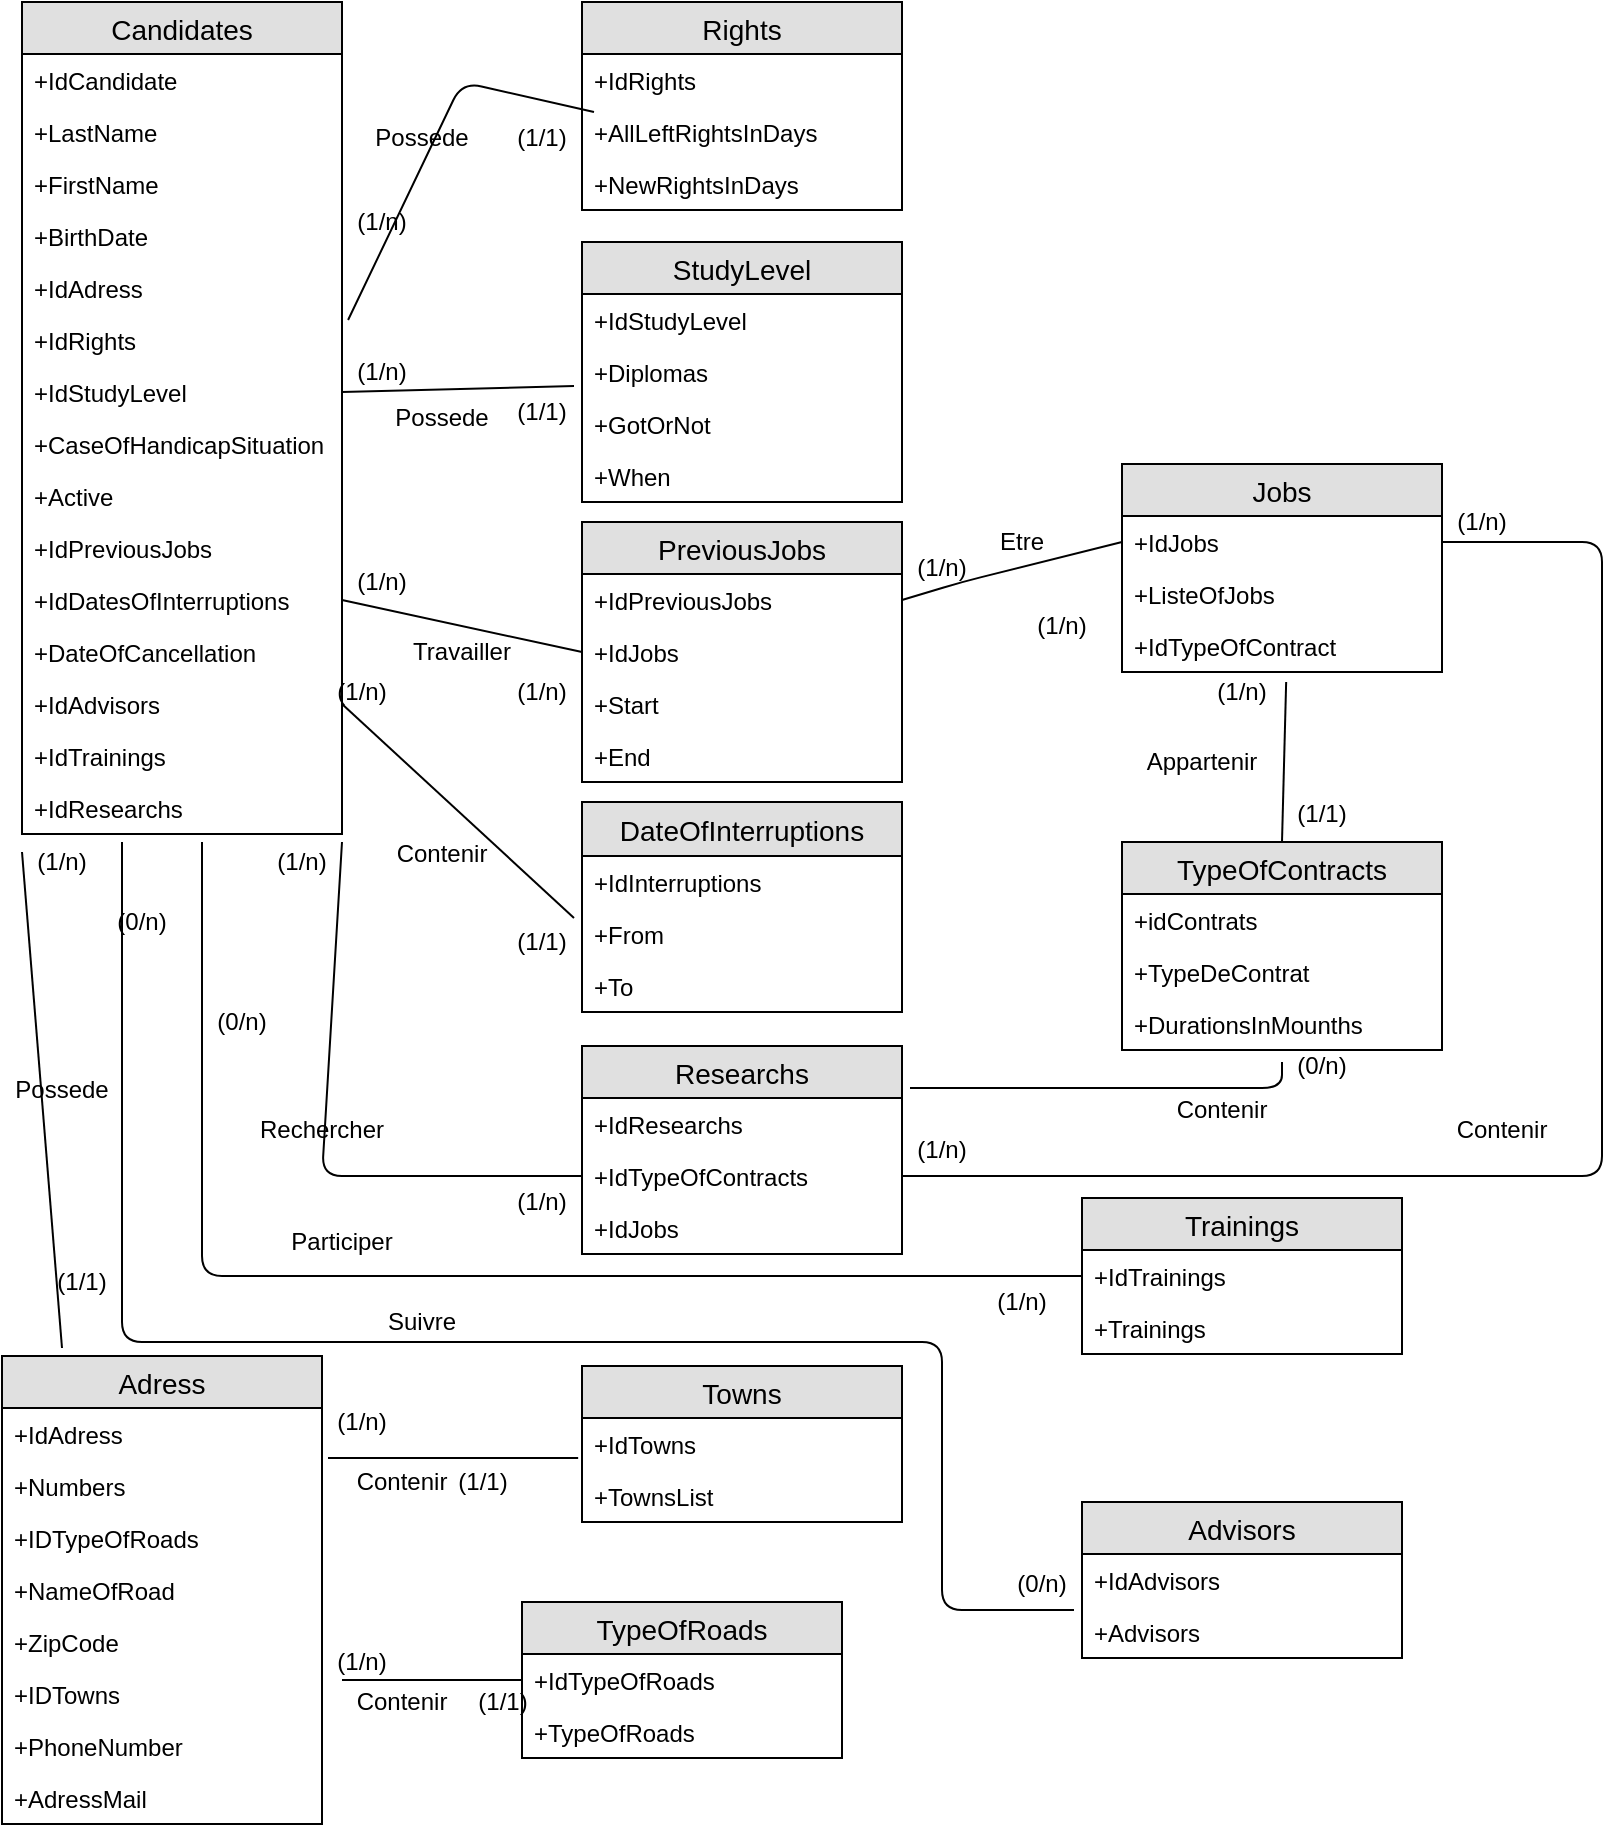 <mxfile version="12.5.3" type="github">
  <diagram id="s1Qvu9CeLnc-_US4pbAX" name="Page-1">
    <mxGraphModel dx="1039" dy="720" grid="1" gridSize="10" guides="1" tooltips="1" connect="1" arrows="1" fold="1" page="1" pageScale="1" pageWidth="827" pageHeight="1169" math="0" shadow="0">
      <root>
        <mxCell id="0"/>
        <mxCell id="1" parent="0"/>
        <mxCell id="-qMkt_h-Dio3tg8o6YvI-29" value="Candidates" style="swimlane;fontStyle=0;childLayout=stackLayout;horizontal=1;startSize=26;fillColor=#e0e0e0;horizontalStack=0;resizeParent=1;resizeParentMax=0;resizeLast=0;collapsible=1;marginBottom=0;swimlaneFillColor=#ffffff;align=center;fontSize=14;" parent="1" vertex="1">
          <mxGeometry x="10" y="10" width="160" height="416" as="geometry"/>
        </mxCell>
        <mxCell id="-qMkt_h-Dio3tg8o6YvI-30" value="+IdCandidate" style="text;strokeColor=none;fillColor=none;spacingLeft=4;spacingRight=4;overflow=hidden;rotatable=0;points=[[0,0.5],[1,0.5]];portConstraint=eastwest;fontSize=12;" parent="-qMkt_h-Dio3tg8o6YvI-29" vertex="1">
          <mxGeometry y="26" width="160" height="26" as="geometry"/>
        </mxCell>
        <mxCell id="-qMkt_h-Dio3tg8o6YvI-31" value="+LastName" style="text;strokeColor=none;fillColor=none;spacingLeft=4;spacingRight=4;overflow=hidden;rotatable=0;points=[[0,0.5],[1,0.5]];portConstraint=eastwest;fontSize=12;" parent="-qMkt_h-Dio3tg8o6YvI-29" vertex="1">
          <mxGeometry y="52" width="160" height="26" as="geometry"/>
        </mxCell>
        <mxCell id="-qMkt_h-Dio3tg8o6YvI-32" value="+FirstName" style="text;strokeColor=none;fillColor=none;spacingLeft=4;spacingRight=4;overflow=hidden;rotatable=0;points=[[0,0.5],[1,0.5]];portConstraint=eastwest;fontSize=12;" parent="-qMkt_h-Dio3tg8o6YvI-29" vertex="1">
          <mxGeometry y="78" width="160" height="26" as="geometry"/>
        </mxCell>
        <mxCell id="-qMkt_h-Dio3tg8o6YvI-128" value="+BirthDate" style="text;strokeColor=none;fillColor=none;spacingLeft=4;spacingRight=4;overflow=hidden;rotatable=0;points=[[0,0.5],[1,0.5]];portConstraint=eastwest;fontSize=12;fontColor=#000000;" parent="-qMkt_h-Dio3tg8o6YvI-29" vertex="1">
          <mxGeometry y="104" width="160" height="26" as="geometry"/>
        </mxCell>
        <mxCell id="SBeB9jDC49FFSnGJznRm-3" value="+IdAdress&#xa;" style="text;strokeColor=none;fillColor=none;spacingLeft=4;spacingRight=4;overflow=hidden;rotatable=0;points=[[0,0.5],[1,0.5]];portConstraint=eastwest;fontSize=12;fontColor=#000000;" parent="-qMkt_h-Dio3tg8o6YvI-29" vertex="1">
          <mxGeometry y="130" width="160" height="26" as="geometry"/>
        </mxCell>
        <mxCell id="-qMkt_h-Dio3tg8o6YvI-36" value="+IdRights" style="text;strokeColor=none;fillColor=none;spacingLeft=4;spacingRight=4;overflow=hidden;rotatable=0;points=[[0,0.5],[1,0.5]];portConstraint=eastwest;fontSize=12;fontColor=#000000;" parent="-qMkt_h-Dio3tg8o6YvI-29" vertex="1">
          <mxGeometry y="156" width="160" height="26" as="geometry"/>
        </mxCell>
        <mxCell id="-qMkt_h-Dio3tg8o6YvI-134" value="+IdStudyLevel" style="text;strokeColor=none;fillColor=none;spacingLeft=4;spacingRight=4;overflow=hidden;rotatable=0;points=[[0,0.5],[1,0.5]];portConstraint=eastwest;fontSize=12;fontColor=#000000;" parent="-qMkt_h-Dio3tg8o6YvI-29" vertex="1">
          <mxGeometry y="182" width="160" height="26" as="geometry"/>
        </mxCell>
        <mxCell id="-qMkt_h-Dio3tg8o6YvI-140" value="+CaseOfHandicapSituation" style="text;strokeColor=none;fillColor=none;spacingLeft=4;spacingRight=4;overflow=hidden;rotatable=0;points=[[0,0.5],[1,0.5]];portConstraint=eastwest;fontSize=12;fontColor=#000000;" parent="-qMkt_h-Dio3tg8o6YvI-29" vertex="1">
          <mxGeometry y="208" width="160" height="26" as="geometry"/>
        </mxCell>
        <mxCell id="-qMkt_h-Dio3tg8o6YvI-34" value="+Active" style="text;strokeColor=none;fillColor=none;spacingLeft=4;spacingRight=4;overflow=hidden;rotatable=0;points=[[0,0.5],[1,0.5]];portConstraint=eastwest;fontSize=12;" parent="-qMkt_h-Dio3tg8o6YvI-29" vertex="1">
          <mxGeometry y="234" width="160" height="26" as="geometry"/>
        </mxCell>
        <mxCell id="-qMkt_h-Dio3tg8o6YvI-40" value="+IdPreviousJobs" style="text;strokeColor=none;fillColor=none;spacingLeft=4;spacingRight=4;overflow=hidden;rotatable=0;points=[[0,0.5],[1,0.5]];portConstraint=eastwest;fontSize=12;fontColor=#000000;" parent="-qMkt_h-Dio3tg8o6YvI-29" vertex="1">
          <mxGeometry y="260" width="160" height="26" as="geometry"/>
        </mxCell>
        <mxCell id="-qMkt_h-Dio3tg8o6YvI-76" value="+IdDatesOfInterruptions&#xa;" style="text;strokeColor=none;fillColor=none;spacingLeft=4;spacingRight=4;overflow=hidden;rotatable=0;points=[[0,0.5],[1,0.5]];portConstraint=eastwest;fontSize=12;fontColor=#000000;" parent="-qMkt_h-Dio3tg8o6YvI-29" vertex="1">
          <mxGeometry y="286" width="160" height="26" as="geometry"/>
        </mxCell>
        <mxCell id="-qMkt_h-Dio3tg8o6YvI-72" value="+DateOfCancellation&#xa;" style="text;strokeColor=none;fillColor=none;spacingLeft=4;spacingRight=4;overflow=hidden;rotatable=0;points=[[0,0.5],[1,0.5]];portConstraint=eastwest;fontSize=12;fontColor=#000000;" parent="-qMkt_h-Dio3tg8o6YvI-29" vertex="1">
          <mxGeometry y="312" width="160" height="26" as="geometry"/>
        </mxCell>
        <mxCell id="-qMkt_h-Dio3tg8o6YvI-37" value="+IdAdvisors" style="text;strokeColor=none;fillColor=none;spacingLeft=4;spacingRight=4;overflow=hidden;rotatable=0;points=[[0,0.5],[1,0.5]];portConstraint=eastwest;fontSize=12;fontColor=#000000;" parent="-qMkt_h-Dio3tg8o6YvI-29" vertex="1">
          <mxGeometry y="338" width="160" height="26" as="geometry"/>
        </mxCell>
        <mxCell id="-qMkt_h-Dio3tg8o6YvI-38" value="+IdTrainings" style="text;strokeColor=none;fillColor=none;spacingLeft=4;spacingRight=4;overflow=hidden;rotatable=0;points=[[0,0.5],[1,0.5]];portConstraint=eastwest;fontSize=12;fontColor=#000000;" parent="-qMkt_h-Dio3tg8o6YvI-29" vertex="1">
          <mxGeometry y="364" width="160" height="26" as="geometry"/>
        </mxCell>
        <mxCell id="-qMkt_h-Dio3tg8o6YvI-39" value="+IdResearchs" style="text;strokeColor=none;fillColor=none;spacingLeft=4;spacingRight=4;overflow=hidden;rotatable=0;points=[[0,0.5],[1,0.5]];portConstraint=eastwest;fontSize=12;fontColor=#000000;" parent="-qMkt_h-Dio3tg8o6YvI-29" vertex="1">
          <mxGeometry y="390" width="160" height="26" as="geometry"/>
        </mxCell>
        <mxCell id="-qMkt_h-Dio3tg8o6YvI-61" value="Rights" style="swimlane;fontStyle=0;childLayout=stackLayout;horizontal=1;startSize=26;fillColor=#e0e0e0;horizontalStack=0;resizeParent=1;resizeParentMax=0;resizeLast=0;collapsible=1;marginBottom=0;swimlaneFillColor=#ffffff;align=center;fontSize=14;" parent="1" vertex="1">
          <mxGeometry x="290" y="10" width="160" height="104" as="geometry"/>
        </mxCell>
        <mxCell id="-qMkt_h-Dio3tg8o6YvI-62" value="+IdRights" style="text;strokeColor=none;fillColor=none;spacingLeft=4;spacingRight=4;overflow=hidden;rotatable=0;points=[[0,0.5],[1,0.5]];portConstraint=eastwest;fontSize=12;" parent="-qMkt_h-Dio3tg8o6YvI-61" vertex="1">
          <mxGeometry y="26" width="160" height="26" as="geometry"/>
        </mxCell>
        <mxCell id="-qMkt_h-Dio3tg8o6YvI-63" value="+AllLeftRightsInDays" style="text;strokeColor=none;fillColor=none;spacingLeft=4;spacingRight=4;overflow=hidden;rotatable=0;points=[[0,0.5],[1,0.5]];portConstraint=eastwest;fontSize=12;" parent="-qMkt_h-Dio3tg8o6YvI-61" vertex="1">
          <mxGeometry y="52" width="160" height="26" as="geometry"/>
        </mxCell>
        <mxCell id="-qMkt_h-Dio3tg8o6YvI-91" value="+NewRightsInDays" style="text;strokeColor=none;fillColor=none;spacingLeft=4;spacingRight=4;overflow=hidden;rotatable=0;points=[[0,0.5],[1,0.5]];portConstraint=eastwest;fontSize=12;" parent="-qMkt_h-Dio3tg8o6YvI-61" vertex="1">
          <mxGeometry y="78" width="160" height="26" as="geometry"/>
        </mxCell>
        <mxCell id="-qMkt_h-Dio3tg8o6YvI-64" value="Advisors" style="swimlane;fontStyle=0;childLayout=stackLayout;horizontal=1;startSize=26;fillColor=#e0e0e0;horizontalStack=0;resizeParent=1;resizeParentMax=0;resizeLast=0;collapsible=1;marginBottom=0;swimlaneFillColor=#ffffff;align=center;fontSize=14;" parent="1" vertex="1">
          <mxGeometry x="540" y="760" width="160" height="78" as="geometry"/>
        </mxCell>
        <mxCell id="-qMkt_h-Dio3tg8o6YvI-65" value="+IdAdvisors" style="text;strokeColor=none;fillColor=none;spacingLeft=4;spacingRight=4;overflow=hidden;rotatable=0;points=[[0,0.5],[1,0.5]];portConstraint=eastwest;fontSize=12;" parent="-qMkt_h-Dio3tg8o6YvI-64" vertex="1">
          <mxGeometry y="26" width="160" height="26" as="geometry"/>
        </mxCell>
        <mxCell id="-qMkt_h-Dio3tg8o6YvI-66" value="+Advisors" style="text;strokeColor=none;fillColor=none;spacingLeft=4;spacingRight=4;overflow=hidden;rotatable=0;points=[[0,0.5],[1,0.5]];portConstraint=eastwest;fontSize=12;" parent="-qMkt_h-Dio3tg8o6YvI-64" vertex="1">
          <mxGeometry y="52" width="160" height="26" as="geometry"/>
        </mxCell>
        <mxCell id="-qMkt_h-Dio3tg8o6YvI-68" value="Trainings" style="swimlane;fontStyle=0;childLayout=stackLayout;horizontal=1;startSize=26;fillColor=#e0e0e0;horizontalStack=0;resizeParent=1;resizeParentMax=0;resizeLast=0;collapsible=1;marginBottom=0;swimlaneFillColor=#ffffff;align=center;fontSize=14;" parent="1" vertex="1">
          <mxGeometry x="540" y="608" width="160" height="78" as="geometry"/>
        </mxCell>
        <mxCell id="-qMkt_h-Dio3tg8o6YvI-69" value="+IdTrainings" style="text;strokeColor=none;fillColor=none;spacingLeft=4;spacingRight=4;overflow=hidden;rotatable=0;points=[[0,0.5],[1,0.5]];portConstraint=eastwest;fontSize=12;" parent="-qMkt_h-Dio3tg8o6YvI-68" vertex="1">
          <mxGeometry y="26" width="160" height="26" as="geometry"/>
        </mxCell>
        <mxCell id="-qMkt_h-Dio3tg8o6YvI-70" value="+Trainings" style="text;strokeColor=none;fillColor=none;spacingLeft=4;spacingRight=4;overflow=hidden;rotatable=0;points=[[0,0.5],[1,0.5]];portConstraint=eastwest;fontSize=12;" parent="-qMkt_h-Dio3tg8o6YvI-68" vertex="1">
          <mxGeometry y="52" width="160" height="26" as="geometry"/>
        </mxCell>
        <mxCell id="-qMkt_h-Dio3tg8o6YvI-77" value="DateOfInterruptions" style="swimlane;fontStyle=0;childLayout=stackLayout;horizontal=1;startSize=27;fillColor=#e0e0e0;horizontalStack=0;resizeParent=1;resizeParentMax=0;resizeLast=0;collapsible=1;marginBottom=0;swimlaneFillColor=#ffffff;align=center;fontSize=14;" parent="1" vertex="1">
          <mxGeometry x="290" y="410" width="160" height="105" as="geometry"/>
        </mxCell>
        <mxCell id="-qMkt_h-Dio3tg8o6YvI-78" value="+IdInterruptions" style="text;strokeColor=none;fillColor=none;spacingLeft=4;spacingRight=4;overflow=hidden;rotatable=0;points=[[0,0.5],[1,0.5]];portConstraint=eastwest;fontSize=12;fontStyle=0" parent="-qMkt_h-Dio3tg8o6YvI-77" vertex="1">
          <mxGeometry y="27" width="160" height="26" as="geometry"/>
        </mxCell>
        <mxCell id="-qMkt_h-Dio3tg8o6YvI-79" value="+From" style="text;strokeColor=none;fillColor=none;spacingLeft=4;spacingRight=4;overflow=hidden;rotatable=0;points=[[0,0.5],[1,0.5]];portConstraint=eastwest;fontSize=12;" parent="-qMkt_h-Dio3tg8o6YvI-77" vertex="1">
          <mxGeometry y="53" width="160" height="26" as="geometry"/>
        </mxCell>
        <mxCell id="SBeB9jDC49FFSnGJznRm-2" value="+To" style="text;strokeColor=none;fillColor=none;spacingLeft=4;spacingRight=4;overflow=hidden;rotatable=0;points=[[0,0.5],[1,0.5]];portConstraint=eastwest;fontSize=12;" parent="-qMkt_h-Dio3tg8o6YvI-77" vertex="1">
          <mxGeometry y="79" width="160" height="26" as="geometry"/>
        </mxCell>
        <mxCell id="-qMkt_h-Dio3tg8o6YvI-80" value="Researchs" style="swimlane;fontStyle=0;childLayout=stackLayout;horizontal=1;startSize=26;fillColor=#e0e0e0;horizontalStack=0;resizeParent=1;resizeParentMax=0;resizeLast=0;collapsible=1;marginBottom=0;swimlaneFillColor=#ffffff;align=center;fontSize=14;" parent="1" vertex="1">
          <mxGeometry x="290" y="532" width="160" height="104" as="geometry"/>
        </mxCell>
        <mxCell id="-qMkt_h-Dio3tg8o6YvI-81" value="+IdResearchs" style="text;strokeColor=none;fillColor=none;spacingLeft=4;spacingRight=4;overflow=hidden;rotatable=0;points=[[0,0.5],[1,0.5]];portConstraint=eastwest;fontSize=12;" parent="-qMkt_h-Dio3tg8o6YvI-80" vertex="1">
          <mxGeometry y="26" width="160" height="26" as="geometry"/>
        </mxCell>
        <mxCell id="-qMkt_h-Dio3tg8o6YvI-82" value="+IdTypeOfContracts" style="text;strokeColor=none;fillColor=none;spacingLeft=4;spacingRight=4;overflow=hidden;rotatable=0;points=[[0,0.5],[1,0.5]];portConstraint=eastwest;fontSize=12;" parent="-qMkt_h-Dio3tg8o6YvI-80" vertex="1">
          <mxGeometry y="52" width="160" height="26" as="geometry"/>
        </mxCell>
        <mxCell id="-qMkt_h-Dio3tg8o6YvI-133" value="+IdJobs" style="text;strokeColor=none;fillColor=none;spacingLeft=4;spacingRight=4;overflow=hidden;rotatable=0;points=[[0,0.5],[1,0.5]];portConstraint=eastwest;fontSize=12;" parent="-qMkt_h-Dio3tg8o6YvI-80" vertex="1">
          <mxGeometry y="78" width="160" height="26" as="geometry"/>
        </mxCell>
        <mxCell id="-qMkt_h-Dio3tg8o6YvI-84" value="TypeOfContracts" style="swimlane;fontStyle=0;childLayout=stackLayout;horizontal=1;startSize=26;fillColor=#e0e0e0;horizontalStack=0;resizeParent=1;resizeParentMax=0;resizeLast=0;collapsible=1;marginBottom=0;swimlaneFillColor=#ffffff;align=center;fontSize=14;" parent="1" vertex="1">
          <mxGeometry x="560" y="430" width="160" height="104" as="geometry"/>
        </mxCell>
        <mxCell id="-qMkt_h-Dio3tg8o6YvI-85" value="+idContrats" style="text;strokeColor=none;fillColor=none;spacingLeft=4;spacingRight=4;overflow=hidden;rotatable=0;points=[[0,0.5],[1,0.5]];portConstraint=eastwest;fontSize=12;" parent="-qMkt_h-Dio3tg8o6YvI-84" vertex="1">
          <mxGeometry y="26" width="160" height="26" as="geometry"/>
        </mxCell>
        <mxCell id="-qMkt_h-Dio3tg8o6YvI-86" value="+TypeDeContrat" style="text;strokeColor=none;fillColor=none;spacingLeft=4;spacingRight=4;overflow=hidden;rotatable=0;points=[[0,0.5],[1,0.5]];portConstraint=eastwest;fontSize=12;" parent="-qMkt_h-Dio3tg8o6YvI-84" vertex="1">
          <mxGeometry y="52" width="160" height="26" as="geometry"/>
        </mxCell>
        <mxCell id="-qMkt_h-Dio3tg8o6YvI-87" value="+DurationsInMounths" style="text;strokeColor=none;fillColor=none;spacingLeft=4;spacingRight=4;overflow=hidden;rotatable=0;points=[[0,0.5],[1,0.5]];portConstraint=eastwest;fontSize=12;" parent="-qMkt_h-Dio3tg8o6YvI-84" vertex="1">
          <mxGeometry y="78" width="160" height="26" as="geometry"/>
        </mxCell>
        <mxCell id="-qMkt_h-Dio3tg8o6YvI-93" value="PreviousJobs" style="swimlane;fontStyle=0;childLayout=stackLayout;horizontal=1;startSize=26;fillColor=#e0e0e0;horizontalStack=0;resizeParent=1;resizeParentMax=0;resizeLast=0;collapsible=1;marginBottom=0;swimlaneFillColor=#ffffff;align=center;fontSize=14;" parent="1" vertex="1">
          <mxGeometry x="290" y="270" width="160" height="130" as="geometry"/>
        </mxCell>
        <mxCell id="-qMkt_h-Dio3tg8o6YvI-94" value="+IdPreviousJobs" style="text;strokeColor=none;fillColor=none;spacingLeft=4;spacingRight=4;overflow=hidden;rotatable=0;points=[[0,0.5],[1,0.5]];portConstraint=eastwest;fontSize=12;" parent="-qMkt_h-Dio3tg8o6YvI-93" vertex="1">
          <mxGeometry y="26" width="160" height="26" as="geometry"/>
        </mxCell>
        <mxCell id="-qMkt_h-Dio3tg8o6YvI-95" value="+IdJobs" style="text;strokeColor=none;fillColor=none;spacingLeft=4;spacingRight=4;overflow=hidden;rotatable=0;points=[[0,0.5],[1,0.5]];portConstraint=eastwest;fontSize=12;" parent="-qMkt_h-Dio3tg8o6YvI-93" vertex="1">
          <mxGeometry y="52" width="160" height="26" as="geometry"/>
        </mxCell>
        <mxCell id="-qMkt_h-Dio3tg8o6YvI-96" value="+Start" style="text;strokeColor=none;fillColor=none;spacingLeft=4;spacingRight=4;overflow=hidden;rotatable=0;points=[[0,0.5],[1,0.5]];portConstraint=eastwest;fontSize=12;" parent="-qMkt_h-Dio3tg8o6YvI-93" vertex="1">
          <mxGeometry y="78" width="160" height="26" as="geometry"/>
        </mxCell>
        <mxCell id="SBeB9jDC49FFSnGJznRm-53" value="+End" style="text;strokeColor=none;fillColor=none;spacingLeft=4;spacingRight=4;overflow=hidden;rotatable=0;points=[[0,0.5],[1,0.5]];portConstraint=eastwest;fontSize=12;" parent="-qMkt_h-Dio3tg8o6YvI-93" vertex="1">
          <mxGeometry y="104" width="160" height="26" as="geometry"/>
        </mxCell>
        <mxCell id="-qMkt_h-Dio3tg8o6YvI-98" value="Jobs" style="swimlane;fontStyle=0;childLayout=stackLayout;horizontal=1;startSize=26;fillColor=#e0e0e0;horizontalStack=0;resizeParent=1;resizeParentMax=0;resizeLast=0;collapsible=1;marginBottom=0;swimlaneFillColor=#ffffff;align=center;fontSize=14;" parent="1" vertex="1">
          <mxGeometry x="560" y="241" width="160" height="104" as="geometry"/>
        </mxCell>
        <mxCell id="-qMkt_h-Dio3tg8o6YvI-99" value="+IdJobs" style="text;strokeColor=none;fillColor=none;spacingLeft=4;spacingRight=4;overflow=hidden;rotatable=0;points=[[0,0.5],[1,0.5]];portConstraint=eastwest;fontSize=12;fontStyle=0" parent="-qMkt_h-Dio3tg8o6YvI-98" vertex="1">
          <mxGeometry y="26" width="160" height="26" as="geometry"/>
        </mxCell>
        <mxCell id="-qMkt_h-Dio3tg8o6YvI-100" value="+ListeOfJobs" style="text;strokeColor=none;fillColor=none;spacingLeft=4;spacingRight=4;overflow=hidden;rotatable=0;points=[[0,0.5],[1,0.5]];portConstraint=eastwest;fontSize=12;" parent="-qMkt_h-Dio3tg8o6YvI-98" vertex="1">
          <mxGeometry y="52" width="160" height="26" as="geometry"/>
        </mxCell>
        <mxCell id="-qMkt_h-Dio3tg8o6YvI-139" value="+IdTypeOfContract" style="text;strokeColor=none;fillColor=none;spacingLeft=4;spacingRight=4;overflow=hidden;rotatable=0;points=[[0,0.5],[1,0.5]];portConstraint=eastwest;fontSize=12;" parent="-qMkt_h-Dio3tg8o6YvI-98" vertex="1">
          <mxGeometry y="78" width="160" height="26" as="geometry"/>
        </mxCell>
        <mxCell id="-qMkt_h-Dio3tg8o6YvI-106" value="Adress" style="swimlane;fontStyle=0;childLayout=stackLayout;horizontal=1;startSize=26;fillColor=#e0e0e0;horizontalStack=0;resizeParent=1;resizeParentMax=0;resizeLast=0;collapsible=1;marginBottom=0;swimlaneFillColor=#ffffff;align=center;fontSize=14;" parent="1" vertex="1">
          <mxGeometry y="687" width="160" height="234" as="geometry"/>
        </mxCell>
        <mxCell id="-qMkt_h-Dio3tg8o6YvI-107" value="+IdAdress" style="text;strokeColor=none;fillColor=none;spacingLeft=4;spacingRight=4;overflow=hidden;rotatable=0;points=[[0,0.5],[1,0.5]];portConstraint=eastwest;fontSize=12;" parent="-qMkt_h-Dio3tg8o6YvI-106" vertex="1">
          <mxGeometry y="26" width="160" height="26" as="geometry"/>
        </mxCell>
        <mxCell id="-qMkt_h-Dio3tg8o6YvI-108" value="+Numbers" style="text;strokeColor=none;fillColor=none;spacingLeft=4;spacingRight=4;overflow=hidden;rotatable=0;points=[[0,0.5],[1,0.5]];portConstraint=eastwest;fontSize=12;" parent="-qMkt_h-Dio3tg8o6YvI-106" vertex="1">
          <mxGeometry y="52" width="160" height="26" as="geometry"/>
        </mxCell>
        <mxCell id="-qMkt_h-Dio3tg8o6YvI-109" value="+IDTypeOfRoads" style="text;strokeColor=none;fillColor=none;spacingLeft=4;spacingRight=4;overflow=hidden;rotatable=0;points=[[0,0.5],[1,0.5]];portConstraint=eastwest;fontSize=12;" parent="-qMkt_h-Dio3tg8o6YvI-106" vertex="1">
          <mxGeometry y="78" width="160" height="26" as="geometry"/>
        </mxCell>
        <mxCell id="-qMkt_h-Dio3tg8o6YvI-119" value="+NameOfRoad" style="text;strokeColor=none;fillColor=none;spacingLeft=4;spacingRight=4;overflow=hidden;rotatable=0;points=[[0,0.5],[1,0.5]];portConstraint=eastwest;fontSize=12;" parent="-qMkt_h-Dio3tg8o6YvI-106" vertex="1">
          <mxGeometry y="104" width="160" height="26" as="geometry"/>
        </mxCell>
        <mxCell id="-qMkt_h-Dio3tg8o6YvI-120" value="+ZipCode" style="text;strokeColor=none;fillColor=none;spacingLeft=4;spacingRight=4;overflow=hidden;rotatable=0;points=[[0,0.5],[1,0.5]];portConstraint=eastwest;fontSize=12;" parent="-qMkt_h-Dio3tg8o6YvI-106" vertex="1">
          <mxGeometry y="130" width="160" height="26" as="geometry"/>
        </mxCell>
        <mxCell id="-qMkt_h-Dio3tg8o6YvI-121" value="+IDTowns" style="text;strokeColor=none;fillColor=none;spacingLeft=4;spacingRight=4;overflow=hidden;rotatable=0;points=[[0,0.5],[1,0.5]];portConstraint=eastwest;fontSize=12;" parent="-qMkt_h-Dio3tg8o6YvI-106" vertex="1">
          <mxGeometry y="156" width="160" height="26" as="geometry"/>
        </mxCell>
        <mxCell id="-qMkt_h-Dio3tg8o6YvI-110" value="+PhoneNumber" style="text;strokeColor=none;fillColor=none;spacingLeft=4;spacingRight=4;overflow=hidden;rotatable=0;points=[[0,0.5],[1,0.5]];portConstraint=eastwest;fontSize=12;" parent="-qMkt_h-Dio3tg8o6YvI-106" vertex="1">
          <mxGeometry y="182" width="160" height="26" as="geometry"/>
        </mxCell>
        <mxCell id="-qMkt_h-Dio3tg8o6YvI-111" value="+AdressMail" style="text;strokeColor=none;fillColor=none;spacingLeft=4;spacingRight=4;overflow=hidden;rotatable=0;points=[[0,0.5],[1,0.5]];portConstraint=eastwest;fontSize=12;" parent="-qMkt_h-Dio3tg8o6YvI-106" vertex="1">
          <mxGeometry y="208" width="160" height="26" as="geometry"/>
        </mxCell>
        <mxCell id="-qMkt_h-Dio3tg8o6YvI-115" value="TypeOfRoads" style="swimlane;fontStyle=0;childLayout=stackLayout;horizontal=1;startSize=26;fillColor=#e0e0e0;horizontalStack=0;resizeParent=1;resizeParentMax=0;resizeLast=0;collapsible=1;marginBottom=0;swimlaneFillColor=#ffffff;align=center;fontSize=14;" parent="1" vertex="1">
          <mxGeometry x="260" y="810" width="160" height="78" as="geometry"/>
        </mxCell>
        <mxCell id="-qMkt_h-Dio3tg8o6YvI-116" value="+IdTypeOfRoads" style="text;strokeColor=none;fillColor=none;spacingLeft=4;spacingRight=4;overflow=hidden;rotatable=0;points=[[0,0.5],[1,0.5]];portConstraint=eastwest;fontSize=12;fontStyle=0" parent="-qMkt_h-Dio3tg8o6YvI-115" vertex="1">
          <mxGeometry y="26" width="160" height="26" as="geometry"/>
        </mxCell>
        <mxCell id="-qMkt_h-Dio3tg8o6YvI-117" value="+TypeOfRoads" style="text;strokeColor=none;fillColor=none;spacingLeft=4;spacingRight=4;overflow=hidden;rotatable=0;points=[[0,0.5],[1,0.5]];portConstraint=eastwest;fontSize=12;" parent="-qMkt_h-Dio3tg8o6YvI-115" vertex="1">
          <mxGeometry y="52" width="160" height="26" as="geometry"/>
        </mxCell>
        <mxCell id="-qMkt_h-Dio3tg8o6YvI-125" value="Towns" style="swimlane;fontStyle=0;childLayout=stackLayout;horizontal=1;startSize=26;fillColor=#e0e0e0;horizontalStack=0;resizeParent=1;resizeParentMax=0;resizeLast=0;collapsible=1;marginBottom=0;swimlaneFillColor=#ffffff;align=center;fontSize=14;" parent="1" vertex="1">
          <mxGeometry x="290" y="692" width="160" height="78" as="geometry"/>
        </mxCell>
        <mxCell id="-qMkt_h-Dio3tg8o6YvI-126" value="+IdTowns" style="text;strokeColor=none;fillColor=none;spacingLeft=4;spacingRight=4;overflow=hidden;rotatable=0;points=[[0,0.5],[1,0.5]];portConstraint=eastwest;fontSize=12;fontStyle=0" parent="-qMkt_h-Dio3tg8o6YvI-125" vertex="1">
          <mxGeometry y="26" width="160" height="26" as="geometry"/>
        </mxCell>
        <mxCell id="-qMkt_h-Dio3tg8o6YvI-127" value="+TownsList" style="text;strokeColor=none;fillColor=none;spacingLeft=4;spacingRight=4;overflow=hidden;rotatable=0;points=[[0,0.5],[1,0.5]];portConstraint=eastwest;fontSize=12;" parent="-qMkt_h-Dio3tg8o6YvI-125" vertex="1">
          <mxGeometry y="52" width="160" height="26" as="geometry"/>
        </mxCell>
        <mxCell id="-qMkt_h-Dio3tg8o6YvI-135" value="StudyLevel" style="swimlane;fontStyle=0;childLayout=stackLayout;horizontal=1;startSize=26;fillColor=#e0e0e0;horizontalStack=0;resizeParent=1;resizeParentMax=0;resizeLast=0;collapsible=1;marginBottom=0;swimlaneFillColor=#ffffff;align=center;fontSize=14;" parent="1" vertex="1">
          <mxGeometry x="290" y="130" width="160" height="130" as="geometry"/>
        </mxCell>
        <mxCell id="-qMkt_h-Dio3tg8o6YvI-136" value="+IdStudyLevel" style="text;strokeColor=none;fillColor=none;spacingLeft=4;spacingRight=4;overflow=hidden;rotatable=0;points=[[0,0.5],[1,0.5]];portConstraint=eastwest;fontSize=12;" parent="-qMkt_h-Dio3tg8o6YvI-135" vertex="1">
          <mxGeometry y="26" width="160" height="26" as="geometry"/>
        </mxCell>
        <mxCell id="-qMkt_h-Dio3tg8o6YvI-137" value="+Diplomas" style="text;strokeColor=none;fillColor=none;spacingLeft=4;spacingRight=4;overflow=hidden;rotatable=0;points=[[0,0.5],[1,0.5]];portConstraint=eastwest;fontSize=12;" parent="-qMkt_h-Dio3tg8o6YvI-135" vertex="1">
          <mxGeometry y="52" width="160" height="26" as="geometry"/>
        </mxCell>
        <mxCell id="-qMkt_h-Dio3tg8o6YvI-138" value="+GotOrNot" style="text;strokeColor=none;fillColor=none;spacingLeft=4;spacingRight=4;overflow=hidden;rotatable=0;points=[[0,0.5],[1,0.5]];portConstraint=eastwest;fontSize=12;" parent="-qMkt_h-Dio3tg8o6YvI-135" vertex="1">
          <mxGeometry y="78" width="160" height="26" as="geometry"/>
        </mxCell>
        <mxCell id="SBeB9jDC49FFSnGJznRm-1" value="+When" style="text;strokeColor=none;fillColor=none;spacingLeft=4;spacingRight=4;overflow=hidden;rotatable=0;points=[[0,0.5],[1,0.5]];portConstraint=eastwest;fontSize=12;" parent="-qMkt_h-Dio3tg8o6YvI-135" vertex="1">
          <mxGeometry y="104" width="160" height="26" as="geometry"/>
        </mxCell>
        <mxCell id="SBeB9jDC49FFSnGJznRm-5" value="" style="endArrow=none;html=1;fontColor=#000000;entryX=0;entryY=0.25;entryDx=0;entryDy=0;" parent="1" target="SBeB9jDC49FFSnGJznRm-7" edge="1">
          <mxGeometry width="50" height="50" relative="1" as="geometry">
            <mxPoint x="30" y="683" as="sourcePoint"/>
            <mxPoint x="80" y="460" as="targetPoint"/>
          </mxGeometry>
        </mxCell>
        <mxCell id="SBeB9jDC49FFSnGJznRm-6" value="(1/n)" style="text;html=1;strokeColor=none;fillColor=none;align=center;verticalAlign=middle;whiteSpace=wrap;rounded=0;fontColor=#000000;" parent="1" vertex="1">
          <mxGeometry x="160" y="710" width="40" height="20" as="geometry"/>
        </mxCell>
        <mxCell id="SBeB9jDC49FFSnGJznRm-7" value="(1/n)" style="text;html=1;strokeColor=none;fillColor=none;align=center;verticalAlign=middle;whiteSpace=wrap;rounded=0;fontColor=#000000;" parent="1" vertex="1">
          <mxGeometry x="10" y="430" width="40" height="20" as="geometry"/>
        </mxCell>
        <mxCell id="SBeB9jDC49FFSnGJznRm-8" value="(1/1)" style="text;html=1;strokeColor=none;fillColor=none;align=center;verticalAlign=middle;whiteSpace=wrap;rounded=0;fontColor=#000000;" parent="1" vertex="1">
          <mxGeometry x="20" y="640" width="40" height="20" as="geometry"/>
        </mxCell>
        <mxCell id="SBeB9jDC49FFSnGJznRm-9" value="" style="endArrow=none;html=1;fontColor=#000000;entryX=-0.012;entryY=0.769;entryDx=0;entryDy=0;entryPerimeter=0;" parent="1" target="-qMkt_h-Dio3tg8o6YvI-126" edge="1">
          <mxGeometry width="50" height="50" relative="1" as="geometry">
            <mxPoint x="163" y="738" as="sourcePoint"/>
            <mxPoint x="250" y="1130" as="targetPoint"/>
          </mxGeometry>
        </mxCell>
        <mxCell id="SBeB9jDC49FFSnGJznRm-10" value="(1/1)" style="text;html=1;align=center;verticalAlign=middle;resizable=0;points=[];autosize=1;fontColor=#000000;" parent="1" vertex="1">
          <mxGeometry x="220" y="740" width="40" height="20" as="geometry"/>
        </mxCell>
        <mxCell id="SBeB9jDC49FFSnGJznRm-11" value="Possede" style="text;html=1;strokeColor=none;fillColor=none;align=center;verticalAlign=middle;whiteSpace=wrap;rounded=0;fontColor=#000000;" parent="1" vertex="1">
          <mxGeometry x="10" y="544" width="40" height="20" as="geometry"/>
        </mxCell>
        <mxCell id="SBeB9jDC49FFSnGJznRm-12" value="&lt;div&gt;Contenir&lt;/div&gt;" style="text;html=1;strokeColor=none;fillColor=none;align=center;verticalAlign=middle;whiteSpace=wrap;rounded=0;fontColor=#000000;" parent="1" vertex="1">
          <mxGeometry x="180" y="740" width="40" height="20" as="geometry"/>
        </mxCell>
        <mxCell id="SBeB9jDC49FFSnGJznRm-14" value="" style="endArrow=none;html=1;fontColor=#000000;entryX=0;entryY=0.5;entryDx=0;entryDy=0;" parent="1" target="-qMkt_h-Dio3tg8o6YvI-116" edge="1">
          <mxGeometry width="50" height="50" relative="1" as="geometry">
            <mxPoint x="170" y="849" as="sourcePoint"/>
            <mxPoint x="510" y="910" as="targetPoint"/>
          </mxGeometry>
        </mxCell>
        <mxCell id="SBeB9jDC49FFSnGJznRm-25" value="(1/1)" style="text;html=1;align=center;verticalAlign=middle;resizable=0;points=[];autosize=1;fontColor=#000000;" parent="1" vertex="1">
          <mxGeometry x="230" y="850" width="40" height="20" as="geometry"/>
        </mxCell>
        <mxCell id="SBeB9jDC49FFSnGJznRm-18" value="&lt;div&gt;Contenir&lt;/div&gt;" style="text;html=1;strokeColor=none;fillColor=none;align=center;verticalAlign=middle;whiteSpace=wrap;rounded=0;fontColor=#000000;" parent="1" vertex="1">
          <mxGeometry x="180" y="850" width="40" height="20" as="geometry"/>
        </mxCell>
        <mxCell id="SBeB9jDC49FFSnGJznRm-31" value="(1/n)" style="text;html=1;strokeColor=none;fillColor=none;align=center;verticalAlign=middle;whiteSpace=wrap;rounded=0;fontColor=#000000;" parent="1" vertex="1">
          <mxGeometry x="160" y="830" width="40" height="20" as="geometry"/>
        </mxCell>
        <mxCell id="SBeB9jDC49FFSnGJznRm-36" value="" style="endArrow=none;html=1;fontColor=#000000;exitX=1.019;exitY=0.115;exitDx=0;exitDy=0;exitPerimeter=0;entryX=-0.025;entryY=0.115;entryDx=0;entryDy=0;entryPerimeter=0;" parent="1" source="-qMkt_h-Dio3tg8o6YvI-36" edge="1">
          <mxGeometry width="50" height="50" relative="1" as="geometry">
            <mxPoint x="183.04" y="172.006" as="sourcePoint"/>
            <mxPoint x="296" y="64.99" as="targetPoint"/>
            <Array as="points">
              <mxPoint x="230" y="50"/>
            </Array>
          </mxGeometry>
        </mxCell>
        <mxCell id="SBeB9jDC49FFSnGJznRm-37" value="(1/n)" style="text;html=1;strokeColor=none;fillColor=none;align=center;verticalAlign=middle;whiteSpace=wrap;rounded=0;fontColor=#000000;" parent="1" vertex="1">
          <mxGeometry x="510" y="312" width="40" height="20" as="geometry"/>
        </mxCell>
        <mxCell id="SBeB9jDC49FFSnGJznRm-38" value="(1/n)" style="text;html=1;strokeColor=none;fillColor=none;align=center;verticalAlign=middle;whiteSpace=wrap;rounded=0;fontColor=#000000;" parent="1" vertex="1">
          <mxGeometry x="450" y="283" width="40" height="20" as="geometry"/>
        </mxCell>
        <mxCell id="SBeB9jDC49FFSnGJznRm-39" value="(1/n)" style="text;html=1;strokeColor=none;fillColor=none;align=center;verticalAlign=middle;whiteSpace=wrap;rounded=0;fontColor=#000000;" parent="1" vertex="1">
          <mxGeometry x="170" y="290" width="40" height="20" as="geometry"/>
        </mxCell>
        <mxCell id="SBeB9jDC49FFSnGJznRm-40" value="(1/n)" style="text;html=1;strokeColor=none;fillColor=none;align=center;verticalAlign=middle;whiteSpace=wrap;rounded=0;fontColor=#000000;" parent="1" vertex="1">
          <mxGeometry x="170" y="185" width="40" height="20" as="geometry"/>
        </mxCell>
        <mxCell id="SBeB9jDC49FFSnGJznRm-41" value="(1/n)" style="text;html=1;strokeColor=none;fillColor=none;align=center;verticalAlign=middle;whiteSpace=wrap;rounded=0;fontColor=#000000;" parent="1" vertex="1">
          <mxGeometry x="170" y="110" width="40" height="20" as="geometry"/>
        </mxCell>
        <mxCell id="SBeB9jDC49FFSnGJznRm-42" value="(1/n)" style="text;html=1;strokeColor=none;fillColor=none;align=center;verticalAlign=middle;whiteSpace=wrap;rounded=0;fontColor=#000000;" parent="1" vertex="1">
          <mxGeometry x="250" y="345" width="40" height="20" as="geometry"/>
        </mxCell>
        <mxCell id="SBeB9jDC49FFSnGJznRm-43" value="(1/1)" style="text;html=1;strokeColor=none;fillColor=none;align=center;verticalAlign=middle;whiteSpace=wrap;rounded=0;fontColor=#000000;" parent="1" vertex="1">
          <mxGeometry x="250" y="205" width="40" height="20" as="geometry"/>
        </mxCell>
        <mxCell id="SBeB9jDC49FFSnGJznRm-44" value="(1/1)" style="text;html=1;strokeColor=none;fillColor=none;align=center;verticalAlign=middle;whiteSpace=wrap;rounded=0;fontColor=#000000;" parent="1" vertex="1">
          <mxGeometry x="250" y="68" width="40" height="20" as="geometry"/>
        </mxCell>
        <mxCell id="SBeB9jDC49FFSnGJznRm-45" value="Possede" style="text;html=1;strokeColor=none;fillColor=none;align=center;verticalAlign=middle;whiteSpace=wrap;rounded=0;fontColor=#000000;" parent="1" vertex="1">
          <mxGeometry x="200" y="208" width="40" height="20" as="geometry"/>
        </mxCell>
        <mxCell id="SBeB9jDC49FFSnGJznRm-46" value="Possede" style="text;html=1;strokeColor=none;fillColor=none;align=center;verticalAlign=middle;whiteSpace=wrap;rounded=0;fontColor=#000000;" parent="1" vertex="1">
          <mxGeometry x="190" y="68" width="40" height="20" as="geometry"/>
        </mxCell>
        <mxCell id="SBeB9jDC49FFSnGJznRm-49" value="" style="endArrow=none;html=1;fontColor=#000000;exitX=1;exitY=0.5;exitDx=0;exitDy=0;entryX=-0.025;entryY=0.769;entryDx=0;entryDy=0;entryPerimeter=0;" parent="1" source="-qMkt_h-Dio3tg8o6YvI-134" target="-qMkt_h-Dio3tg8o6YvI-137" edge="1">
          <mxGeometry width="50" height="50" relative="1" as="geometry">
            <mxPoint x="220" y="240" as="sourcePoint"/>
            <mxPoint x="270" y="190" as="targetPoint"/>
          </mxGeometry>
        </mxCell>
        <mxCell id="SBeB9jDC49FFSnGJznRm-51" value="" style="endArrow=none;html=1;fontColor=#000000;entryX=0;entryY=0.5;entryDx=0;entryDy=0;exitX=1;exitY=0.5;exitDx=0;exitDy=0;" parent="1" source="-qMkt_h-Dio3tg8o6YvI-76" target="-qMkt_h-Dio3tg8o6YvI-95" edge="1">
          <mxGeometry width="50" height="50" relative="1" as="geometry">
            <mxPoint x="210" y="360" as="sourcePoint"/>
            <mxPoint x="260" y="310" as="targetPoint"/>
          </mxGeometry>
        </mxCell>
        <mxCell id="SBeB9jDC49FFSnGJznRm-52" value="Travailler" style="text;html=1;strokeColor=none;fillColor=none;align=center;verticalAlign=middle;whiteSpace=wrap;rounded=0;fontColor=#000000;" parent="1" vertex="1">
          <mxGeometry x="210" y="325" width="40" height="20" as="geometry"/>
        </mxCell>
        <mxCell id="SBeB9jDC49FFSnGJznRm-54" value="" style="endArrow=none;html=1;fontColor=#000000;entryX=0;entryY=0.5;entryDx=0;entryDy=0;exitX=1;exitY=0.5;exitDx=0;exitDy=0;" parent="1" source="-qMkt_h-Dio3tg8o6YvI-94" target="-qMkt_h-Dio3tg8o6YvI-99" edge="1">
          <mxGeometry width="50" height="50" relative="1" as="geometry">
            <mxPoint x="460" y="360" as="sourcePoint"/>
            <mxPoint x="510" y="310" as="targetPoint"/>
            <Array as="points">
              <mxPoint x="480" y="300"/>
            </Array>
          </mxGeometry>
        </mxCell>
        <mxCell id="SBeB9jDC49FFSnGJznRm-55" value="Etre" style="text;html=1;strokeColor=none;fillColor=none;align=center;verticalAlign=middle;whiteSpace=wrap;rounded=0;fontColor=#000000;" parent="1" vertex="1">
          <mxGeometry x="490" y="270" width="40" height="20" as="geometry"/>
        </mxCell>
        <mxCell id="SBeB9jDC49FFSnGJznRm-58" value="" style="endArrow=none;html=1;fontColor=#000000;exitX=0.5;exitY=0;exitDx=0;exitDy=0;entryX=0.513;entryY=1.192;entryDx=0;entryDy=0;entryPerimeter=0;" parent="1" source="-qMkt_h-Dio3tg8o6YvI-84" target="-qMkt_h-Dio3tg8o6YvI-139" edge="1">
          <mxGeometry width="50" height="50" relative="1" as="geometry">
            <mxPoint x="595" y="430" as="sourcePoint"/>
            <mxPoint x="645" y="380" as="targetPoint"/>
          </mxGeometry>
        </mxCell>
        <mxCell id="SBeB9jDC49FFSnGJznRm-59" value="(1/n)" style="text;html=1;strokeColor=none;fillColor=none;align=center;verticalAlign=middle;whiteSpace=wrap;rounded=0;fontColor=#000000;" parent="1" vertex="1">
          <mxGeometry x="600" y="345" width="40" height="20" as="geometry"/>
        </mxCell>
        <mxCell id="SBeB9jDC49FFSnGJznRm-60" value="Appartenir" style="text;html=1;strokeColor=none;fillColor=none;align=center;verticalAlign=middle;whiteSpace=wrap;rounded=0;fontColor=#000000;" parent="1" vertex="1">
          <mxGeometry x="570" y="380" width="60" height="20" as="geometry"/>
        </mxCell>
        <mxCell id="SBeB9jDC49FFSnGJznRm-61" value="(1/1)" style="text;html=1;strokeColor=none;fillColor=none;align=center;verticalAlign=middle;whiteSpace=wrap;rounded=0;fontColor=#000000;" parent="1" vertex="1">
          <mxGeometry x="640" y="406" width="40" height="20" as="geometry"/>
        </mxCell>
        <mxCell id="SBeB9jDC49FFSnGJznRm-62" value="" style="endArrow=none;html=1;fontColor=#000000;exitX=1;exitY=0.5;exitDx=0;exitDy=0;entryX=-0.025;entryY=0.192;entryDx=0;entryDy=0;entryPerimeter=0;" parent="1" source="-qMkt_h-Dio3tg8o6YvI-37" target="-qMkt_h-Dio3tg8o6YvI-79" edge="1">
          <mxGeometry width="50" height="50" relative="1" as="geometry">
            <mxPoint x="210" y="450" as="sourcePoint"/>
            <mxPoint x="260" y="400" as="targetPoint"/>
          </mxGeometry>
        </mxCell>
        <mxCell id="SBeB9jDC49FFSnGJznRm-63" value="(1/n)" style="text;html=1;strokeColor=none;fillColor=none;align=center;verticalAlign=middle;whiteSpace=wrap;rounded=0;fontColor=#000000;" parent="1" vertex="1">
          <mxGeometry x="160" y="345" width="40" height="20" as="geometry"/>
        </mxCell>
        <mxCell id="SBeB9jDC49FFSnGJznRm-65" value="Contenir" style="text;html=1;strokeColor=none;fillColor=none;align=center;verticalAlign=middle;whiteSpace=wrap;rounded=0;fontColor=#000000;" parent="1" vertex="1">
          <mxGeometry x="200" y="426" width="40" height="20" as="geometry"/>
        </mxCell>
        <mxCell id="SBeB9jDC49FFSnGJznRm-66" value="(1/1)" style="text;html=1;strokeColor=none;fillColor=none;align=center;verticalAlign=middle;whiteSpace=wrap;rounded=0;fontColor=#000000;" parent="1" vertex="1">
          <mxGeometry x="250" y="470" width="40" height="20" as="geometry"/>
        </mxCell>
        <mxCell id="SBeB9jDC49FFSnGJznRm-67" value="" style="endArrow=none;html=1;fontColor=#000000;entryX=0;entryY=0.5;entryDx=0;entryDy=0;exitX=1;exitY=0;exitDx=0;exitDy=0;" parent="1" source="SBeB9jDC49FFSnGJznRm-68" target="-qMkt_h-Dio3tg8o6YvI-82" edge="1">
          <mxGeometry width="50" height="50" relative="1" as="geometry">
            <mxPoint x="190" y="600" as="sourcePoint"/>
            <mxPoint x="240" y="550" as="targetPoint"/>
            <Array as="points">
              <mxPoint x="160" y="597"/>
            </Array>
          </mxGeometry>
        </mxCell>
        <mxCell id="SBeB9jDC49FFSnGJznRm-68" value="(1/n)" style="text;html=1;strokeColor=none;fillColor=none;align=center;verticalAlign=middle;whiteSpace=wrap;rounded=0;fontColor=#000000;" parent="1" vertex="1">
          <mxGeometry x="130" y="430" width="40" height="20" as="geometry"/>
        </mxCell>
        <mxCell id="SBeB9jDC49FFSnGJznRm-95" value="&lt;div&gt;(0/n)&lt;/div&gt;" style="text;html=1;strokeColor=none;fillColor=none;align=center;verticalAlign=middle;whiteSpace=wrap;rounded=0;fontColor=#000000;" parent="1" vertex="1">
          <mxGeometry x="100" y="510" width="40" height="20" as="geometry"/>
        </mxCell>
        <mxCell id="SBeB9jDC49FFSnGJznRm-69" value="Rechercher" style="text;html=1;strokeColor=none;fillColor=none;align=center;verticalAlign=middle;whiteSpace=wrap;rounded=0;fontColor=#000000;" parent="1" vertex="1">
          <mxGeometry x="130" y="564" width="60" height="20" as="geometry"/>
        </mxCell>
        <mxCell id="SBeB9jDC49FFSnGJznRm-70" value="(1/n)" style="text;html=1;strokeColor=none;fillColor=none;align=center;verticalAlign=middle;whiteSpace=wrap;rounded=0;fontColor=#000000;" parent="1" vertex="1">
          <mxGeometry x="250" y="600" width="40" height="20" as="geometry"/>
        </mxCell>
        <mxCell id="SBeB9jDC49FFSnGJznRm-73" value="" style="endArrow=none;html=1;fontColor=#000000;exitX=1;exitY=0.5;exitDx=0;exitDy=0;entryX=1;entryY=0.5;entryDx=0;entryDy=0;" parent="1" source="-qMkt_h-Dio3tg8o6YvI-82" target="-qMkt_h-Dio3tg8o6YvI-99" edge="1">
          <mxGeometry width="50" height="50" relative="1" as="geometry">
            <mxPoint x="480" y="780" as="sourcePoint"/>
            <mxPoint x="800" y="450" as="targetPoint"/>
            <Array as="points">
              <mxPoint x="620" y="597"/>
              <mxPoint x="800" y="597"/>
              <mxPoint x="800" y="280"/>
            </Array>
          </mxGeometry>
        </mxCell>
        <mxCell id="SBeB9jDC49FFSnGJznRm-75" value="(1/n)" style="text;html=1;strokeColor=none;fillColor=none;align=center;verticalAlign=middle;whiteSpace=wrap;rounded=0;fontColor=#000000;" parent="1" vertex="1">
          <mxGeometry x="450" y="574" width="40" height="20" as="geometry"/>
        </mxCell>
        <mxCell id="SBeB9jDC49FFSnGJznRm-76" value="Contenir" style="text;html=1;strokeColor=none;fillColor=none;align=center;verticalAlign=middle;whiteSpace=wrap;rounded=0;fontColor=#000000;" parent="1" vertex="1">
          <mxGeometry x="730" y="564" width="40" height="20" as="geometry"/>
        </mxCell>
        <mxCell id="SBeB9jDC49FFSnGJznRm-79" value="(1/n)" style="text;html=1;strokeColor=none;fillColor=none;align=center;verticalAlign=middle;whiteSpace=wrap;rounded=0;fontColor=#000000;" parent="1" vertex="1">
          <mxGeometry x="720" y="260" width="40" height="20" as="geometry"/>
        </mxCell>
        <mxCell id="SBeB9jDC49FFSnGJznRm-81" value="" style="endArrow=none;html=1;fontColor=#000000;exitX=1.025;exitY=-0.192;exitDx=0;exitDy=0;exitPerimeter=0;entryX=0.5;entryY=1.231;entryDx=0;entryDy=0;entryPerimeter=0;" parent="1" source="-qMkt_h-Dio3tg8o6YvI-81" target="-qMkt_h-Dio3tg8o6YvI-87" edge="1">
          <mxGeometry width="50" height="50" relative="1" as="geometry">
            <mxPoint x="490" y="580" as="sourcePoint"/>
            <mxPoint x="650" y="553" as="targetPoint"/>
            <Array as="points">
              <mxPoint x="640" y="553"/>
            </Array>
          </mxGeometry>
        </mxCell>
        <mxCell id="SBeB9jDC49FFSnGJznRm-82" value="Contenir" style="text;html=1;strokeColor=none;fillColor=none;align=center;verticalAlign=middle;whiteSpace=wrap;rounded=0;fontColor=#000000;" parent="1" vertex="1">
          <mxGeometry x="590" y="554" width="40" height="20" as="geometry"/>
        </mxCell>
        <mxCell id="SBeB9jDC49FFSnGJznRm-83" value="(0/n)" style="text;html=1;strokeColor=none;fillColor=none;align=center;verticalAlign=middle;whiteSpace=wrap;rounded=0;fontColor=#000000;" parent="1" vertex="1">
          <mxGeometry x="640" y="532" width="40" height="20" as="geometry"/>
        </mxCell>
        <mxCell id="SBeB9jDC49FFSnGJznRm-85" value="" style="endArrow=none;html=1;fontColor=#000000;exitX=-0.025;exitY=1.077;exitDx=0;exitDy=0;exitPerimeter=0;" parent="1" source="-qMkt_h-Dio3tg8o6YvI-65" edge="1">
          <mxGeometry width="50" height="50" relative="1" as="geometry">
            <mxPoint x="80" y="680" as="sourcePoint"/>
            <mxPoint x="60" y="430" as="targetPoint"/>
            <Array as="points">
              <mxPoint x="470" y="814"/>
              <mxPoint x="470" y="680"/>
              <mxPoint x="60" y="680"/>
            </Array>
          </mxGeometry>
        </mxCell>
        <mxCell id="SBeB9jDC49FFSnGJznRm-90" value="(0/n)" style="text;html=1;strokeColor=none;fillColor=none;align=center;verticalAlign=middle;whiteSpace=wrap;rounded=0;fontColor=#000000;" parent="1" vertex="1">
          <mxGeometry x="50" y="460" width="40" height="20" as="geometry"/>
        </mxCell>
        <mxCell id="SBeB9jDC49FFSnGJznRm-91" value="Suivre" style="text;html=1;strokeColor=none;fillColor=none;align=center;verticalAlign=middle;whiteSpace=wrap;rounded=0;fontColor=#000000;" parent="1" vertex="1">
          <mxGeometry x="190" y="660" width="40" height="20" as="geometry"/>
        </mxCell>
        <mxCell id="SBeB9jDC49FFSnGJznRm-92" value="(0/n)" style="text;html=1;strokeColor=none;fillColor=none;align=center;verticalAlign=middle;whiteSpace=wrap;rounded=0;fontColor=#000000;" parent="1" vertex="1">
          <mxGeometry x="500" y="791" width="40" height="20" as="geometry"/>
        </mxCell>
        <mxCell id="SBeB9jDC49FFSnGJznRm-93" value="" style="endArrow=none;html=1;fontColor=#000000;exitX=0;exitY=0.5;exitDx=0;exitDy=0;" parent="1" source="-qMkt_h-Dio3tg8o6YvI-69" edge="1">
          <mxGeometry width="50" height="50" relative="1" as="geometry">
            <mxPoint x="530" y="660" as="sourcePoint"/>
            <mxPoint x="100" y="430" as="targetPoint"/>
            <Array as="points">
              <mxPoint x="100" y="647"/>
            </Array>
          </mxGeometry>
        </mxCell>
        <mxCell id="SBeB9jDC49FFSnGJznRm-94" value="Participer" style="text;html=1;strokeColor=none;fillColor=none;align=center;verticalAlign=middle;whiteSpace=wrap;rounded=0;fontColor=#000000;" parent="1" vertex="1">
          <mxGeometry x="130" y="620" width="80" height="20" as="geometry"/>
        </mxCell>
        <mxCell id="SBeB9jDC49FFSnGJznRm-98" value="(1/n)" style="text;html=1;strokeColor=none;fillColor=none;align=center;verticalAlign=middle;whiteSpace=wrap;rounded=0;fontColor=#000000;" parent="1" vertex="1">
          <mxGeometry x="490" y="650" width="40" height="20" as="geometry"/>
        </mxCell>
      </root>
    </mxGraphModel>
  </diagram>
</mxfile>
